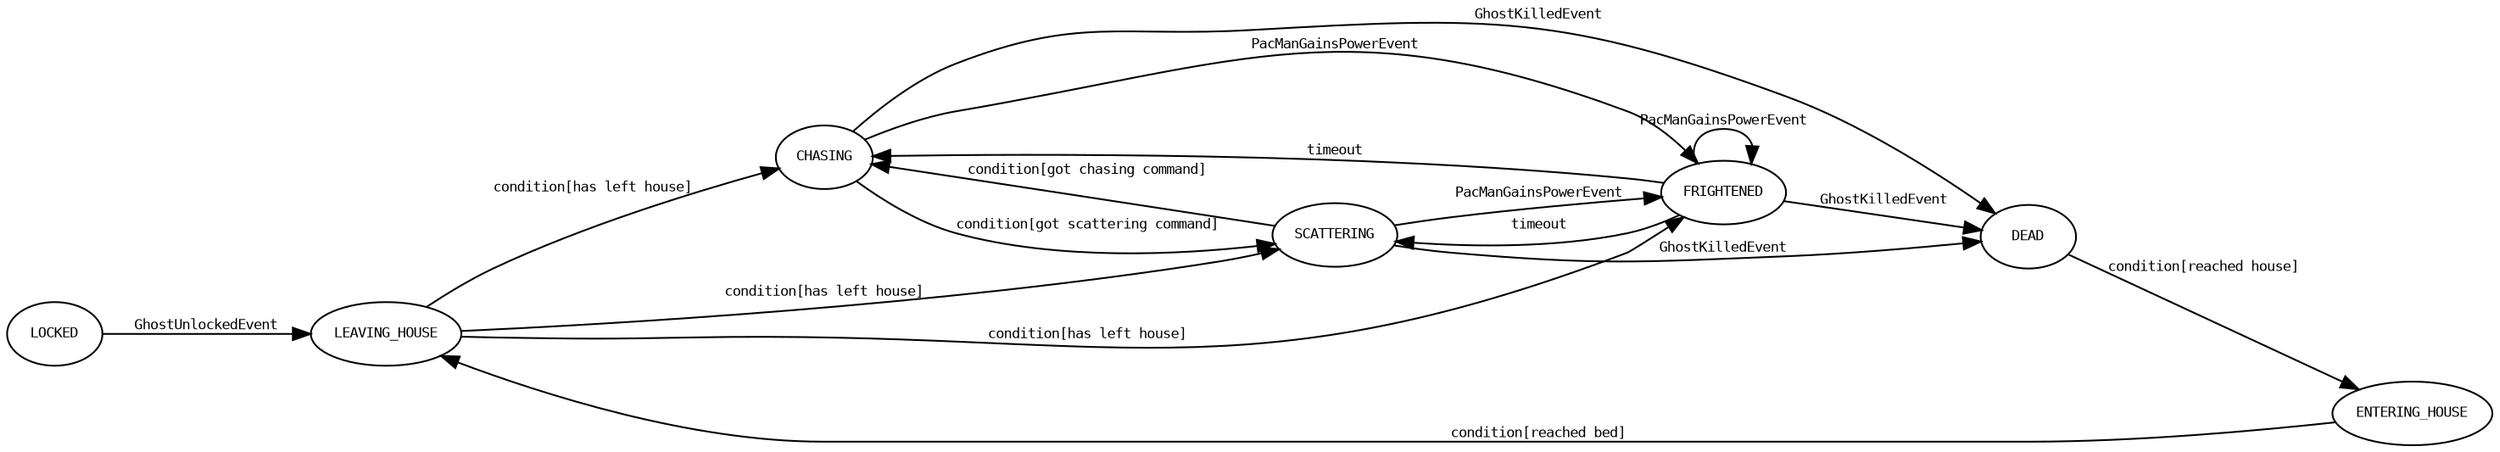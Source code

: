digraph "Blinky" {
  rankdir=LR;
  node [shape=ellipse, fontname="Courier" fontsize="8"];
  edge [fontname="Courier" fontsize="8"];
  LOCKED LEAVING_HOUSE ENTERING_HOUSE CHASING SCATTERING FRIGHTENED DEAD ;
  LOCKED -> LEAVING_HOUSE [ label = "GhostUnlockedEvent" ];
  LEAVING_HOUSE -> SCATTERING [ label = "condition[has left house]" ];
  LEAVING_HOUSE -> CHASING [ label = "condition[has left house]" ];
  LEAVING_HOUSE -> FRIGHTENED [ label = "condition[has left house]" ];
  ENTERING_HOUSE -> LEAVING_HOUSE [ label = "condition[reached bed]" ];
  CHASING -> FRIGHTENED [ label = "PacManGainsPowerEvent" ];
  CHASING -> DEAD [ label = "GhostKilledEvent" ];
  CHASING -> SCATTERING [ label = "condition[got scattering command]" ];
  SCATTERING -> FRIGHTENED [ label = "PacManGainsPowerEvent" ];
  SCATTERING -> DEAD [ label = "GhostKilledEvent" ];
  SCATTERING -> CHASING [ label = "condition[got chasing command]" ];
  FRIGHTENED -> FRIGHTENED [ label = "PacManGainsPowerEvent" ];
  FRIGHTENED -> DEAD [ label = "GhostKilledEvent" ];
  FRIGHTENED -> SCATTERING [ label = "timeout" ];
  FRIGHTENED -> CHASING [ label = "timeout" ];
  DEAD -> ENTERING_HOUSE [ label = "condition[reached house]" ];
}
